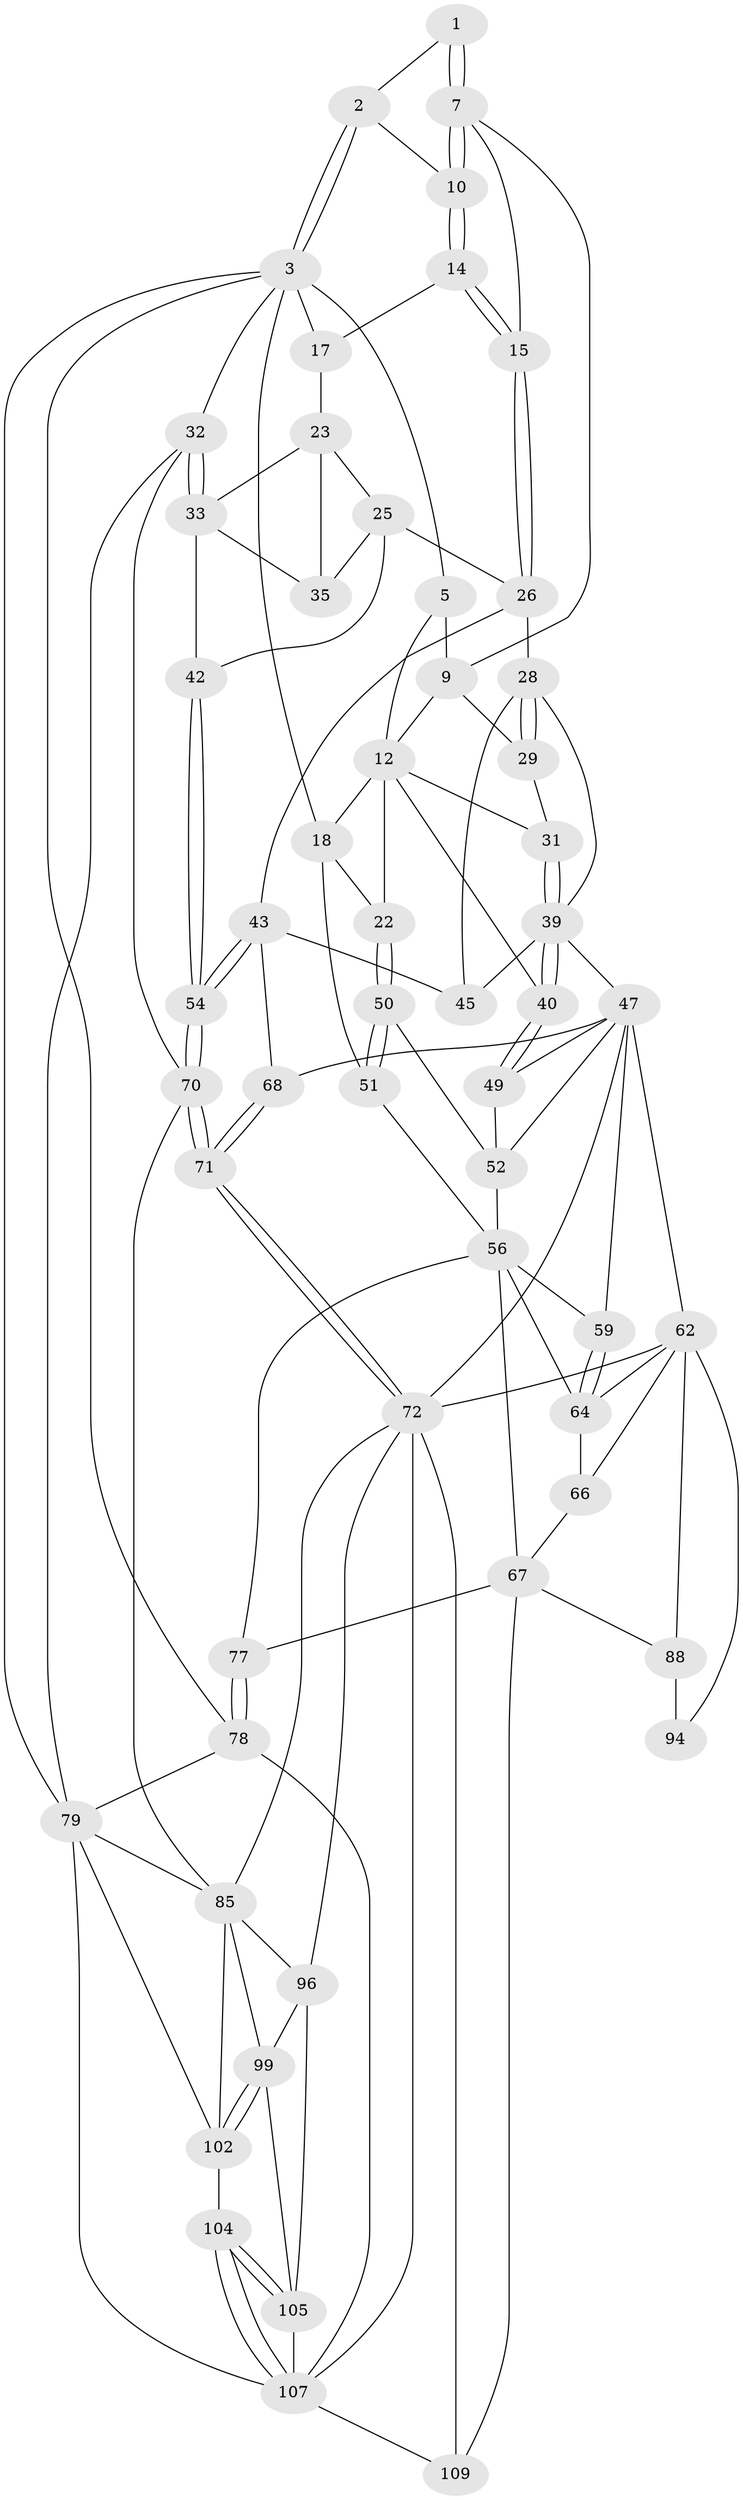 // original degree distribution, {3: 0.017857142857142856, 4: 0.23214285714285715, 6: 0.21428571428571427, 5: 0.5357142857142857}
// Generated by graph-tools (version 1.1) at 2025/17/03/09/25 04:17:05]
// undirected, 56 vertices, 133 edges
graph export_dot {
graph [start="1"]
  node [color=gray90,style=filled];
  1 [pos="+0.5111159699916262+0"];
  2 [pos="+0.8129641832277374+0"];
  3 [pos="+1+0",super="+4+16"];
  5 [pos="+0+0",super="+6"];
  7 [pos="+0.5389012109547685+0.051767849657389224",super="+8"];
  9 [pos="+0.4119995372683431+0.12487775044308273",super="+11"];
  10 [pos="+0.7573663088222615+0.042802670838031125"];
  12 [pos="+0.26359241170662623+0.11388147427527082",super="+20+13"];
  14 [pos="+0.7587999618991328+0.0614939239161317"];
  15 [pos="+0.6924122909131594+0.21579743457957185"];
  17 [pos="+0.9291760960384211+0.15600609817151884"];
  18 [pos="+0.1366452687907484+0.24631270461780555",super="+19"];
  22 [pos="+0.14707665306442796+0.2786397230532437"];
  23 [pos="+0.927435225248184+0.2168354122920042",super="+24"];
  25 [pos="+0.7544938456529762+0.283755366688863",super="+38"];
  26 [pos="+0.690826768955582+0.2464134025196423",super="+27"];
  28 [pos="+0.568094303071139+0.25526756949126805",super="+36"];
  29 [pos="+0.4050046186655757+0.13857693329396048",super="+30"];
  31 [pos="+0.32364716354732914+0.27707160918175344"];
  32 [pos="+1+0.3643618266982154",super="+75"];
  33 [pos="+1+0.3501904603708711",super="+34"];
  35 [pos="+0.9127242109993611+0.2906494171815908"];
  39 [pos="+0.3163924002655759+0.3132189679899979",super="+41"];
  40 [pos="+0.30516658803541075+0.347295566119732"];
  42 [pos="+0.8606719996278607+0.4335486694454757"];
  43 [pos="+0.615677410787247+0.3837729443726949",super="+44"];
  45 [pos="+0.5490313152728662+0.39723377847562574"];
  47 [pos="+0.3870173022698157+0.4332016214608871",super="+61+48"];
  49 [pos="+0.30880427696037654+0.36232482853420694"];
  50 [pos="+0.12838771318970996+0.35063131537883385"];
  51 [pos="+0+0.3633456115450351"];
  52 [pos="+0.154763799976997+0.3748202737886063",super="+53"];
  54 [pos="+0.8535245311576479+0.45972566871804343"];
  56 [pos="+0.11007512686226496+0.4409163847591693",super="+60+57"];
  59 [pos="+0.25606667493547924+0.4475050960236601"];
  62 [pos="+0.3943518857636163+0.5367245916597572",super="+63"];
  64 [pos="+0.2545257700116373+0.5680116306034759",super="+65"];
  66 [pos="+0.10720713185236218+0.5878773006799513"];
  67 [pos="+0.07539319738834627+0.5607701788411763",super="+81"];
  68 [pos="+0.6056864371993654+0.4194479612289301"];
  70 [pos="+0.8524832787068184+0.4667171621687842",super="+76"];
  71 [pos="+0.6983510992816037+0.5541646862017067"];
  72 [pos="+0.6946792607755156+0.5762456906192819",super="+73"];
  77 [pos="+0+0.8303535117975811"];
  78 [pos="+0+1"];
  79 [pos="+1+1",super="+80+110"];
  85 [pos="+0.8574420449312525+0.6796413880768238",super="+101+86"];
  88 [pos="+0.10961772834004527+0.6517891331221002",super="+95+89"];
  94 [pos="+0.26383145016875553+0.7927950695795143"];
  96 [pos="+0.6622984911589005+0.7535058801021837",super="+97"];
  99 [pos="+0.7649873471230494+0.7607322973545981",super="+100"];
  102 [pos="+0.8909430754868051+0.8514453435805821",super="+103"];
  104 [pos="+0.8457442710888435+0.8694466184174255"];
  105 [pos="+0.7577956557224869+0.8132215756794641",super="+106"];
  107 [pos="+0.7500084144697339+0.9249041647337747",super="+108"];
  109 [pos="+0.2972392273748402+1"];
  1 -- 2;
  1 -- 7;
  1 -- 7;
  2 -- 3;
  2 -- 3;
  2 -- 10;
  3 -- 79;
  3 -- 5;
  3 -- 78;
  3 -- 32;
  3 -- 17;
  3 -- 18;
  5 -- 9;
  5 -- 12;
  7 -- 10;
  7 -- 10;
  7 -- 9;
  7 -- 15;
  9 -- 12;
  9 -- 29;
  10 -- 14;
  10 -- 14;
  12 -- 40;
  12 -- 22;
  12 -- 31;
  12 -- 18;
  14 -- 15;
  14 -- 15;
  14 -- 17;
  15 -- 26;
  15 -- 26;
  17 -- 23;
  18 -- 22;
  18 -- 51;
  22 -- 50;
  22 -- 50;
  23 -- 25;
  23 -- 35;
  23 -- 33;
  25 -- 26;
  25 -- 42;
  25 -- 35;
  26 -- 43;
  26 -- 28;
  28 -- 29 [weight=2];
  28 -- 29;
  28 -- 45;
  28 -- 39;
  29 -- 31;
  31 -- 39;
  31 -- 39;
  32 -- 33;
  32 -- 33;
  32 -- 70;
  32 -- 79;
  33 -- 42;
  33 -- 35;
  39 -- 40;
  39 -- 40;
  39 -- 47;
  39 -- 45;
  40 -- 49;
  40 -- 49;
  42 -- 54;
  42 -- 54;
  43 -- 54;
  43 -- 54;
  43 -- 68;
  43 -- 45;
  47 -- 72;
  47 -- 68;
  47 -- 62;
  47 -- 49;
  47 -- 59;
  47 -- 52;
  49 -- 52;
  50 -- 51;
  50 -- 51;
  50 -- 52;
  51 -- 56;
  52 -- 56;
  54 -- 70;
  54 -- 70;
  56 -- 64;
  56 -- 59;
  56 -- 67;
  56 -- 77;
  59 -- 64;
  59 -- 64;
  62 -- 72 [weight=2];
  62 -- 64;
  62 -- 66;
  62 -- 94;
  62 -- 88 [weight=2];
  64 -- 66;
  66 -- 67;
  67 -- 109;
  67 -- 77;
  67 -- 88;
  68 -- 71;
  68 -- 71;
  70 -- 71;
  70 -- 71;
  70 -- 85;
  71 -- 72;
  71 -- 72;
  72 -- 85;
  72 -- 109;
  72 -- 107;
  72 -- 96;
  77 -- 78;
  77 -- 78;
  78 -- 79;
  78 -- 107;
  79 -- 85;
  79 -- 107;
  79 -- 102;
  85 -- 102;
  85 -- 99;
  85 -- 96;
  88 -- 94 [weight=2];
  96 -- 99;
  96 -- 105;
  99 -- 102;
  99 -- 102;
  99 -- 105;
  102 -- 104;
  104 -- 105;
  104 -- 105;
  104 -- 107;
  104 -- 107;
  105 -- 107;
  107 -- 109;
}
